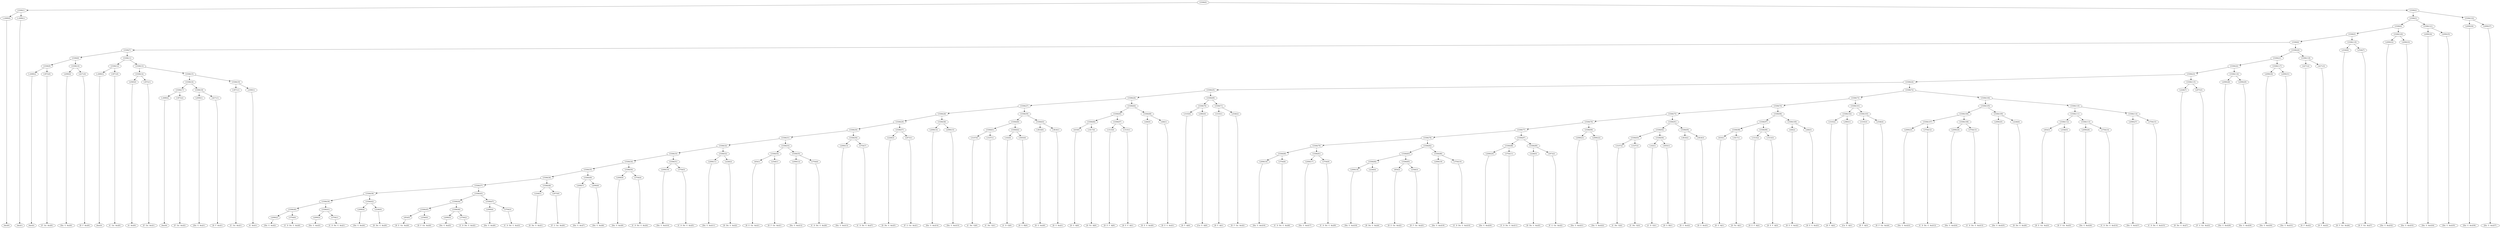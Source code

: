 digraph sample{
"L-2089(0)"->"[Ais](0)"
"L-2089(1)"->"[Ais](1)"
"L5306(1)"->"L-2089(0)"
"L5306(1)"->"L-2089(1)"
"L-2089(2)"->"[Ais](2)"
"L3972(0)"->"[F  Gis  Ais](0)"
"L5306(9)"->"L-2089(2)"
"L5306(9)"->"L3972(0)"
"L2090(0)"->"[Dis  G  Ais](0)"
"L4271(0)"->"[D  F  Ais](0)"
"L5306(10)"->"L2090(0)"
"L5306(10)"->"L4271(0)"
"L5306(8)"->"L5306(9)"
"L5306(8)"->"L5306(10)"
"L-2089(3)"->"[Ais](3)"
"L3971(0)"->"[C  Gis  Ais](0)"
"L5306(12)"->"L-2089(3)"
"L5306(12)"->"L3971(0)"
"L2585(0)"->"[G  Ais](0)"
"L3972(1)"->"[F  Gis  Ais](1)"
"L5306(14)"->"L2585(0)"
"L5306(14)"->"L3972(1)"
"L-2089(4)"->"[Ais](4)"
"L3972(2)"->"[F  Gis  Ais](2)"
"L5306(17)"->"L-2089(4)"
"L5306(17)"->"L3972(2)"
"L2090(1)"->"[Dis  G  Ais](1)"
"L4271(1)"->"[D  F  Ais](1)"
"L5306(18)"->"L2090(1)"
"L5306(18)"->"L4271(1)"
"L5306(16)"->"L5306(17)"
"L5306(16)"->"L5306(18)"
"L3971(1)"->"[C  Gis  Ais](1)"
"L2585(1)"->"[G  Ais](1)"
"L5306(19)"->"L3971(1)"
"L5306(19)"->"L2585(1)"
"L5306(15)"->"L5306(16)"
"L5306(15)"->"L5306(19)"
"L5306(13)"->"L5306(14)"
"L5306(13)"->"L5306(15)"
"L5306(11)"->"L5306(12)"
"L5306(11)"->"L5306(13)"
"L5306(7)"->"L5306(8)"
"L5306(7)"->"L5306(11)"
"L2090(2)"->"[Dis  G  Ais](2)"
"L3704(0)"->"[C  D  Dis  G  Ais](0)"
"L5306(40)"->"L2090(2)"
"L5306(40)"->"L3704(0)"
"L2090(3)"->"[Dis  G  Ais](3)"
"L3704(1)"->"[C  D  Dis  G  Ais](1)"
"L5306(41)"->"L2090(3)"
"L5306(41)"->"L3704(1)"
"L5306(39)"->"L5306(40)"
"L5306(39)"->"L5306(41)"
"L2090(4)"->"[Dis  G  Ais](4)"
"L2246(0)"->"[D  Dis  G  Ais](0)"
"L5306(42)"->"L2090(4)"
"L5306(42)"->"L2246(0)"
"L5306(38)"->"L5306(39)"
"L5306(38)"->"L5306(42)"
"L854(0)"->"[D  E  Gis  Ais](0)"
"L2546(0)"->"[D  F  Gis  Ais](0)"
"L5306(45)"->"L854(0)"
"L5306(45)"->"L2546(0)"
"L2090(5)"->"[Dis  G  Ais](5)"
"L3704(2)"->"[C  D  Dis  G  Ais](2)"
"L5306(46)"->"L2090(5)"
"L5306(46)"->"L3704(2)"
"L5306(44)"->"L5306(45)"
"L5306(44)"->"L5306(46)"
"L2090(6)"->"[Dis  G  Ais](6)"
"L3704(3)"->"[C  D  Dis  G  Ais](3)"
"L5306(47)"->"L2090(6)"
"L5306(47)"->"L3704(3)"
"L5306(43)"->"L5306(44)"
"L5306(43)"->"L5306(47)"
"L5306(37)"->"L5306(38)"
"L5306(37)"->"L5306(43)"
"L2246(1)"->"[D  Dis  G  Ais](1)"
"L2973(0)"->"[F  G  Gis  Ais](0)"
"L5306(48)"->"L2246(1)"
"L5306(48)"->"L2973(0)"
"L5306(36)"->"L5306(37)"
"L5306(36)"->"L5306(48)"
"L2090(7)"->"[Dis  G  Ais](7)"
"L2090(8)"->"[Dis  G  Ais](8)"
"L5306(49)"->"L2090(7)"
"L5306(49)"->"L2090(8)"
"L5306(35)"->"L5306(36)"
"L5306(35)"->"L5306(49)"
"L2090(9)"->"[Dis  G  Ais](9)"
"L3704(4)"->"[C  D  Dis  G  Ais](4)"
"L5306(50)"->"L2090(9)"
"L5306(50)"->"L3704(4)"
"L5306(34)"->"L5306(35)"
"L5306(34)"->"L5306(50)"
"L2090(10)"->"[Dis  G  Ais](10)"
"L3704(5)"->"[C  D  Dis  G  Ais](5)"
"L5306(51)"->"L2090(10)"
"L5306(51)"->"L3704(5)"
"L5306(33)"->"L5306(34)"
"L5306(33)"->"L5306(51)"
"L2090(11)"->"[Dis  G  Ais](11)"
"L2246(2)"->"[D  Dis  G  Ais](2)"
"L5306(52)"->"L2090(11)"
"L5306(52)"->"L2246(2)"
"L5306(32)"->"L5306(33)"
"L5306(32)"->"L5306(52)"
"L854(1)"->"[D  E  Gis  Ais](1)"
"L2546(1)"->"[D  F  Gis  Ais](1)"
"L5306(54)"->"L854(1)"
"L5306(54)"->"L2546(1)"
"L2090(12)"->"[Dis  G  Ais](12)"
"L3704(6)"->"[C  D  Dis  G  Ais](6)"
"L5306(55)"->"L2090(12)"
"L5306(55)"->"L3704(6)"
"L5306(53)"->"L5306(54)"
"L5306(53)"->"L5306(55)"
"L5306(31)"->"L5306(32)"
"L5306(31)"->"L5306(53)"
"L2090(13)"->"[Dis  G  Ais](13)"
"L3704(7)"->"[C  D  Dis  G  Ais](7)"
"L5306(56)"->"L2090(13)"
"L5306(56)"->"L3704(7)"
"L5306(30)"->"L5306(31)"
"L5306(30)"->"L5306(56)"
"L2246(3)"->"[D  Dis  G  Ais](3)"
"L2973(1)"->"[F  G  Gis  Ais](1)"
"L5306(57)"->"L2246(3)"
"L5306(57)"->"L2973(1)"
"L5306(29)"->"L5306(30)"
"L5306(29)"->"L5306(57)"
"L2090(14)"->"[Dis  G  Ais](14)"
"L2090(15)"->"[Dis  G  Ais](15)"
"L5306(58)"->"L2090(14)"
"L5306(58)"->"L2090(15)"
"L5306(28)"->"L5306(29)"
"L5306(28)"->"L5306(58)"
"L3107(0)"->"[C  Dis  G](0)"
"L3107(1)"->"[C  Dis  G](1)"
"L5306(61)"->"L3107(0)"
"L5306(61)"->"L3107(1)"
"L163(0)"->"[C  D  G](0)"
"L3055(0)"->"[D  G  B](0)"
"L5306(62)"->"L163(0)"
"L5306(62)"->"L3055(0)"
"L5306(60)"->"L5306(61)"
"L5306(60)"->"L5306(62)"
"L3818(0)"->"[D  G  Ais](0)"
"L3818(1)"->"[D  G  Ais](1)"
"L5306(63)"->"L3818(0)"
"L5306(63)"->"L3818(1)"
"L5306(59)"->"L5306(60)"
"L5306(59)"->"L5306(63)"
"L5306(27)"->"L5306(28)"
"L5306(27)"->"L5306(59)"
"L819(0)"->"[D  G  A](0)"
"L1817(0)"->"[D  Fis  A](0)"
"L5306(66)"->"L819(0)"
"L5306(66)"->"L1817(0)"
"L1515(0)"->"[D  E  F  A](0)"
"L1515(1)"->"[D  E  F  A](1)"
"L5306(67)"->"L1515(0)"
"L5306(67)"->"L1515(1)"
"L5306(65)"->"L5306(66)"
"L5306(65)"->"L5306(67)"
"L446(0)"->"[D  E  G  Ais](0)"
"L446(1)"->"[D  E  G  Ais](1)"
"L5306(68)"->"L446(0)"
"L5306(68)"->"L446(1)"
"L5306(64)"->"L5306(65)"
"L5306(64)"->"L5306(68)"
"L5306(26)"->"L5306(27)"
"L5306(26)"->"L5306(64)"
"L3103(0)"->"[D  F  A](0)"
"L2983(0)"->"[Cis  E  A](0)"
"L5306(70)"->"L3103(0)"
"L5306(70)"->"L2983(0)"
"L3103(1)"->"[D  F  A](1)"
"L2546(2)"->"[D  F  Gis  Ais](2)"
"L5306(71)"->"L3103(1)"
"L5306(71)"->"L2546(2)"
"L5306(69)"->"L5306(70)"
"L5306(69)"->"L5306(71)"
"L5306(25)"->"L5306(26)"
"L5306(25)"->"L5306(69)"
"L2090(16)"->"[Dis  G  Ais](16)"
"L3704(8)"->"[C  D  Dis  G  Ais](8)"
"L5306(80)"->"L2090(16)"
"L5306(80)"->"L3704(8)"
"L2090(17)"->"[Dis  G  Ais](17)"
"L3704(9)"->"[C  D  Dis  G  Ais](9)"
"L5306(81)"->"L2090(17)"
"L5306(81)"->"L3704(9)"
"L5306(79)"->"L5306(80)"
"L5306(79)"->"L5306(81)"
"L2090(18)"->"[Dis  G  Ais](18)"
"L2246(4)"->"[D  Dis  G  Ais](4)"
"L5306(84)"->"L2090(18)"
"L5306(84)"->"L2246(4)"
"L854(2)"->"[D  E  Gis  Ais](2)"
"L2546(3)"->"[D  F  Gis  Ais](3)"
"L5306(85)"->"L854(2)"
"L5306(85)"->"L2546(3)"
"L5306(83)"->"L5306(84)"
"L5306(83)"->"L5306(85)"
"L2090(19)"->"[Dis  G  Ais](19)"
"L3704(10)"->"[C  D  Dis  G  Ais](10)"
"L5306(86)"->"L2090(19)"
"L5306(86)"->"L3704(10)"
"L5306(82)"->"L5306(83)"
"L5306(82)"->"L5306(86)"
"L5306(78)"->"L5306(79)"
"L5306(78)"->"L5306(82)"
"L2090(20)"->"[Dis  G  Ais](20)"
"L3704(11)"->"[C  D  Dis  G  Ais](11)"
"L5306(88)"->"L2090(20)"
"L5306(88)"->"L3704(11)"
"L2246(5)"->"[D  Dis  G  Ais](5)"
"L2973(2)"->"[F  G  Gis  Ais](2)"
"L5306(89)"->"L2246(5)"
"L5306(89)"->"L2973(2)"
"L5306(87)"->"L5306(88)"
"L5306(87)"->"L5306(89)"
"L5306(77)"->"L5306(78)"
"L5306(77)"->"L5306(87)"
"L2090(21)"->"[Dis  G  Ais](21)"
"L2090(22)"->"[Dis  G  Ais](22)"
"L5306(90)"->"L2090(21)"
"L5306(90)"->"L2090(22)"
"L5306(76)"->"L5306(77)"
"L5306(76)"->"L5306(90)"
"L3107(2)"->"[C  Dis  G](2)"
"L3107(3)"->"[C  Dis  G](3)"
"L5306(93)"->"L3107(2)"
"L5306(93)"->"L3107(3)"
"L163(1)"->"[C  D  G](1)"
"L3055(1)"->"[D  G  B](1)"
"L5306(94)"->"L163(1)"
"L5306(94)"->"L3055(1)"
"L5306(92)"->"L5306(93)"
"L5306(92)"->"L5306(94)"
"L3818(2)"->"[D  G  Ais](2)"
"L3818(3)"->"[D  G  Ais](3)"
"L5306(95)"->"L3818(2)"
"L5306(95)"->"L3818(3)"
"L5306(91)"->"L5306(92)"
"L5306(91)"->"L5306(95)"
"L5306(75)"->"L5306(76)"
"L5306(75)"->"L5306(91)"
"L819(1)"->"[D  G  A](1)"
"L1817(1)"->"[D  Fis  A](1)"
"L5306(98)"->"L819(1)"
"L5306(98)"->"L1817(1)"
"L1515(2)"->"[D  E  F  A](2)"
"L1515(3)"->"[D  E  F  A](3)"
"L5306(99)"->"L1515(2)"
"L5306(99)"->"L1515(3)"
"L5306(97)"->"L5306(98)"
"L5306(97)"->"L5306(99)"
"L446(2)"->"[D  E  G  Ais](2)"
"L446(3)"->"[D  E  G  Ais](3)"
"L5306(100)"->"L446(2)"
"L5306(100)"->"L446(3)"
"L5306(96)"->"L5306(97)"
"L5306(96)"->"L5306(100)"
"L5306(74)"->"L5306(75)"
"L5306(74)"->"L5306(96)"
"L3103(2)"->"[D  F  A](2)"
"L2983(1)"->"[Cis  E  A](1)"
"L5306(102)"->"L3103(2)"
"L5306(102)"->"L2983(1)"
"L3103(3)"->"[D  F  A](3)"
"L2546(4)"->"[D  F  Gis  Ais](4)"
"L5306(103)"->"L3103(3)"
"L5306(103)"->"L2546(4)"
"L5306(101)"->"L5306(102)"
"L5306(101)"->"L5306(103)"
"L5306(73)"->"L5306(74)"
"L5306(73)"->"L5306(101)"
"L2090(23)"->"[Dis  G  Ais](23)"
"L3704(12)"->"[C  D  Dis  G  Ais](12)"
"L5306(107)"->"L2090(23)"
"L5306(107)"->"L3704(12)"
"L2090(24)"->"[Dis  G  Ais](24)"
"L3704(13)"->"[C  D  Dis  G  Ais](13)"
"L5306(108)"->"L2090(24)"
"L5306(108)"->"L3704(13)"
"L5306(106)"->"L5306(107)"
"L5306(106)"->"L5306(108)"
"L2090(25)"->"[Dis  G  Ais](25)"
"L2246(6)"->"[D  Dis  G  Ais](6)"
"L5306(109)"->"L2090(25)"
"L5306(109)"->"L2246(6)"
"L5306(105)"->"L5306(106)"
"L5306(105)"->"L5306(109)"
"L854(3)"->"[D  E  Gis  Ais](3)"
"L2546(5)"->"[D  F  Gis  Ais](5)"
"L5306(112)"->"L854(3)"
"L5306(112)"->"L2546(5)"
"L2090(26)"->"[Dis  G  Ais](26)"
"L3704(14)"->"[C  D  Dis  G  Ais](14)"
"L5306(113)"->"L2090(26)"
"L5306(113)"->"L3704(14)"
"L5306(111)"->"L5306(112)"
"L5306(111)"->"L5306(113)"
"L2090(27)"->"[Dis  G  Ais](27)"
"L3704(15)"->"[C  D  Dis  G  Ais](15)"
"L5306(114)"->"L2090(27)"
"L5306(114)"->"L3704(15)"
"L5306(110)"->"L5306(111)"
"L5306(110)"->"L5306(114)"
"L5306(104)"->"L5306(105)"
"L5306(104)"->"L5306(110)"
"L5306(72)"->"L5306(73)"
"L5306(72)"->"L5306(104)"
"L5306(24)"->"L5306(25)"
"L5306(24)"->"L5306(72)"
"L2246(7)"->"[D  Dis  G  Ais](7)"
"L2973(3)"->"[F  G  Gis  Ais](3)"
"L5306(115)"->"L2246(7)"
"L5306(115)"->"L2973(3)"
"L5306(23)"->"L5306(24)"
"L5306(23)"->"L5306(115)"
"L2090(28)"->"[Dis  G  Ais](28)"
"L2090(29)"->"[Dis  G  Ais](29)"
"L5306(116)"->"L2090(28)"
"L5306(116)"->"L2090(29)"
"L5306(22)"->"L5306(23)"
"L5306(22)"->"L5306(116)"
"L2090(30)"->"[Dis  G  Ais](30)"
"L2090(31)"->"[Dis  G  Ais](31)"
"L5306(117)"->"L2090(30)"
"L5306(117)"->"L2090(31)"
"L5306(21)"->"L5306(22)"
"L5306(21)"->"L5306(117)"
"L4271(2)"->"[D  F  Ais](2)"
"L4271(3)"->"[D  F  Ais](3)"
"L5306(118)"->"L4271(2)"
"L5306(118)"->"L4271(3)"
"L5306(20)"->"L5306(21)"
"L5306(20)"->"L5306(118)"
"L5306(6)"->"L5306(7)"
"L5306(6)"->"L5306(20)"
"L2546(6)"->"[D  F  Gis  Ais](6)"
"L2546(7)"->"[D  F  Gis  Ais](7)"
"L5306(119)"->"L2546(6)"
"L5306(119)"->"L2546(7)"
"L5306(5)"->"L5306(6)"
"L5306(5)"->"L5306(119)"
"L2090(32)"->"[Dis  G  Ais](32)"
"L2090(33)"->"[Dis  G  Ais](33)"
"L5306(120)"->"L2090(32)"
"L5306(120)"->"L2090(33)"
"L5306(4)"->"L5306(5)"
"L5306(4)"->"L5306(120)"
"L2090(34)"->"[Dis  G  Ais](34)"
"L2090(35)"->"[Dis  G  Ais](35)"
"L5306(121)"->"L2090(34)"
"L5306(121)"->"L2090(35)"
"L5306(3)"->"L5306(4)"
"L5306(3)"->"L5306(121)"
"L2090(36)"->"[Dis  G  Ais](36)"
"L2090(37)"->"[Dis  G  Ais](37)"
"L5306(122)"->"L2090(36)"
"L5306(122)"->"L2090(37)"
"L5306(2)"->"L5306(3)"
"L5306(2)"->"L5306(122)"
"L5306(0)"->"L5306(1)"
"L5306(0)"->"L5306(2)"
{rank = min; "L5306(0)"}
{rank = same; "L5306(1)"; "L5306(2)";}
{rank = same; "L-2089(0)"; "L-2089(1)"; "L5306(3)"; "L5306(122)";}
{rank = same; "L5306(4)"; "L5306(121)"; "L2090(36)"; "L2090(37)";}
{rank = same; "L5306(5)"; "L5306(120)"; "L2090(34)"; "L2090(35)";}
{rank = same; "L5306(6)"; "L5306(119)"; "L2090(32)"; "L2090(33)";}
{rank = same; "L5306(7)"; "L5306(20)"; "L2546(6)"; "L2546(7)";}
{rank = same; "L5306(8)"; "L5306(11)"; "L5306(21)"; "L5306(118)";}
{rank = same; "L5306(9)"; "L5306(10)"; "L5306(12)"; "L5306(13)"; "L5306(22)"; "L5306(117)"; "L4271(2)"; "L4271(3)";}
{rank = same; "L-2089(2)"; "L3972(0)"; "L2090(0)"; "L4271(0)"; "L-2089(3)"; "L3971(0)"; "L5306(14)"; "L5306(15)"; "L5306(23)"; "L5306(116)"; "L2090(30)"; "L2090(31)";}
{rank = same; "L2585(0)"; "L3972(1)"; "L5306(16)"; "L5306(19)"; "L5306(24)"; "L5306(115)"; "L2090(28)"; "L2090(29)";}
{rank = same; "L5306(17)"; "L5306(18)"; "L3971(1)"; "L2585(1)"; "L5306(25)"; "L5306(72)"; "L2246(7)"; "L2973(3)";}
{rank = same; "L-2089(4)"; "L3972(2)"; "L2090(1)"; "L4271(1)"; "L5306(26)"; "L5306(69)"; "L5306(73)"; "L5306(104)";}
{rank = same; "L5306(27)"; "L5306(64)"; "L5306(70)"; "L5306(71)"; "L5306(74)"; "L5306(101)"; "L5306(105)"; "L5306(110)";}
{rank = same; "L5306(28)"; "L5306(59)"; "L5306(65)"; "L5306(68)"; "L3103(0)"; "L2983(0)"; "L3103(1)"; "L2546(2)"; "L5306(75)"; "L5306(96)"; "L5306(102)"; "L5306(103)"; "L5306(106)"; "L5306(109)"; "L5306(111)"; "L5306(114)";}
{rank = same; "L5306(29)"; "L5306(58)"; "L5306(60)"; "L5306(63)"; "L5306(66)"; "L5306(67)"; "L446(0)"; "L446(1)"; "L5306(76)"; "L5306(91)"; "L5306(97)"; "L5306(100)"; "L3103(2)"; "L2983(1)"; "L3103(3)"; "L2546(4)"; "L5306(107)"; "L5306(108)"; "L2090(25)"; "L2246(6)"; "L5306(112)"; "L5306(113)"; "L2090(27)"; "L3704(15)";}
{rank = same; "L5306(30)"; "L5306(57)"; "L2090(14)"; "L2090(15)"; "L5306(61)"; "L5306(62)"; "L3818(0)"; "L3818(1)"; "L819(0)"; "L1817(0)"; "L1515(0)"; "L1515(1)"; "L5306(77)"; "L5306(90)"; "L5306(92)"; "L5306(95)"; "L5306(98)"; "L5306(99)"; "L446(2)"; "L446(3)"; "L2090(23)"; "L3704(12)"; "L2090(24)"; "L3704(13)"; "L854(3)"; "L2546(5)"; "L2090(26)"; "L3704(14)";}
{rank = same; "L5306(31)"; "L5306(56)"; "L2246(3)"; "L2973(1)"; "L3107(0)"; "L3107(1)"; "L163(0)"; "L3055(0)"; "L5306(78)"; "L5306(87)"; "L2090(21)"; "L2090(22)"; "L5306(93)"; "L5306(94)"; "L3818(2)"; "L3818(3)"; "L819(1)"; "L1817(1)"; "L1515(2)"; "L1515(3)";}
{rank = same; "L5306(32)"; "L5306(53)"; "L2090(13)"; "L3704(7)"; "L5306(79)"; "L5306(82)"; "L5306(88)"; "L5306(89)"; "L3107(2)"; "L3107(3)"; "L163(1)"; "L3055(1)";}
{rank = same; "L5306(33)"; "L5306(52)"; "L5306(54)"; "L5306(55)"; "L5306(80)"; "L5306(81)"; "L5306(83)"; "L5306(86)"; "L2090(20)"; "L3704(11)"; "L2246(5)"; "L2973(2)";}
{rank = same; "L5306(34)"; "L5306(51)"; "L2090(11)"; "L2246(2)"; "L854(1)"; "L2546(1)"; "L2090(12)"; "L3704(6)"; "L2090(16)"; "L3704(8)"; "L2090(17)"; "L3704(9)"; "L5306(84)"; "L5306(85)"; "L2090(19)"; "L3704(10)";}
{rank = same; "L5306(35)"; "L5306(50)"; "L2090(10)"; "L3704(5)"; "L2090(18)"; "L2246(4)"; "L854(2)"; "L2546(3)";}
{rank = same; "L5306(36)"; "L5306(49)"; "L2090(9)"; "L3704(4)";}
{rank = same; "L5306(37)"; "L5306(48)"; "L2090(7)"; "L2090(8)";}
{rank = same; "L5306(38)"; "L5306(43)"; "L2246(1)"; "L2973(0)";}
{rank = same; "L5306(39)"; "L5306(42)"; "L5306(44)"; "L5306(47)";}
{rank = same; "L5306(40)"; "L5306(41)"; "L2090(4)"; "L2246(0)"; "L5306(45)"; "L5306(46)"; "L2090(6)"; "L3704(3)";}
{rank = same; "L2090(2)"; "L3704(0)"; "L2090(3)"; "L3704(1)"; "L854(0)"; "L2546(0)"; "L2090(5)"; "L3704(2)";}
{rank = max; "[Ais](0)"; "[Ais](1)"; "[Ais](2)"; "[Ais](3)"; "[Ais](4)"; "[C  D  Dis  G  Ais](0)"; "[C  D  Dis  G  Ais](1)"; "[C  D  Dis  G  Ais](10)"; "[C  D  Dis  G  Ais](11)"; "[C  D  Dis  G  Ais](12)"; "[C  D  Dis  G  Ais](13)"; "[C  D  Dis  G  Ais](14)"; "[C  D  Dis  G  Ais](15)"; "[C  D  Dis  G  Ais](2)"; "[C  D  Dis  G  Ais](3)"; "[C  D  Dis  G  Ais](4)"; "[C  D  Dis  G  Ais](5)"; "[C  D  Dis  G  Ais](6)"; "[C  D  Dis  G  Ais](7)"; "[C  D  Dis  G  Ais](8)"; "[C  D  Dis  G  Ais](9)"; "[C  D  G](0)"; "[C  D  G](1)"; "[C  Dis  G](0)"; "[C  Dis  G](1)"; "[C  Dis  G](2)"; "[C  Dis  G](3)"; "[C  Gis  Ais](0)"; "[C  Gis  Ais](1)"; "[Cis  E  A](0)"; "[Cis  E  A](1)"; "[D  Dis  G  Ais](0)"; "[D  Dis  G  Ais](1)"; "[D  Dis  G  Ais](2)"; "[D  Dis  G  Ais](3)"; "[D  Dis  G  Ais](4)"; "[D  Dis  G  Ais](5)"; "[D  Dis  G  Ais](6)"; "[D  Dis  G  Ais](7)"; "[D  E  F  A](0)"; "[D  E  F  A](1)"; "[D  E  F  A](2)"; "[D  E  F  A](3)"; "[D  E  G  Ais](0)"; "[D  E  G  Ais](1)"; "[D  E  G  Ais](2)"; "[D  E  G  Ais](3)"; "[D  E  Gis  Ais](0)"; "[D  E  Gis  Ais](1)"; "[D  E  Gis  Ais](2)"; "[D  E  Gis  Ais](3)"; "[D  F  A](0)"; "[D  F  A](1)"; "[D  F  A](2)"; "[D  F  A](3)"; "[D  F  Ais](0)"; "[D  F  Ais](1)"; "[D  F  Ais](2)"; "[D  F  Ais](3)"; "[D  F  Gis  Ais](0)"; "[D  F  Gis  Ais](1)"; "[D  F  Gis  Ais](2)"; "[D  F  Gis  Ais](3)"; "[D  F  Gis  Ais](4)"; "[D  F  Gis  Ais](5)"; "[D  F  Gis  Ais](6)"; "[D  F  Gis  Ais](7)"; "[D  Fis  A](0)"; "[D  Fis  A](1)"; "[D  G  A](0)"; "[D  G  A](1)"; "[D  G  Ais](0)"; "[D  G  Ais](1)"; "[D  G  Ais](2)"; "[D  G  Ais](3)"; "[D  G  B](0)"; "[D  G  B](1)"; "[Dis  G  Ais](0)"; "[Dis  G  Ais](1)"; "[Dis  G  Ais](10)"; "[Dis  G  Ais](11)"; "[Dis  G  Ais](12)"; "[Dis  G  Ais](13)"; "[Dis  G  Ais](14)"; "[Dis  G  Ais](15)"; "[Dis  G  Ais](16)"; "[Dis  G  Ais](17)"; "[Dis  G  Ais](18)"; "[Dis  G  Ais](19)"; "[Dis  G  Ais](2)"; "[Dis  G  Ais](20)"; "[Dis  G  Ais](21)"; "[Dis  G  Ais](22)"; "[Dis  G  Ais](23)"; "[Dis  G  Ais](24)"; "[Dis  G  Ais](25)"; "[Dis  G  Ais](26)"; "[Dis  G  Ais](27)"; "[Dis  G  Ais](28)"; "[Dis  G  Ais](29)"; "[Dis  G  Ais](3)"; "[Dis  G  Ais](30)"; "[Dis  G  Ais](31)"; "[Dis  G  Ais](32)"; "[Dis  G  Ais](33)"; "[Dis  G  Ais](34)"; "[Dis  G  Ais](35)"; "[Dis  G  Ais](36)"; "[Dis  G  Ais](37)"; "[Dis  G  Ais](4)"; "[Dis  G  Ais](5)"; "[Dis  G  Ais](6)"; "[Dis  G  Ais](7)"; "[Dis  G  Ais](8)"; "[Dis  G  Ais](9)"; "[F  G  Gis  Ais](0)"; "[F  G  Gis  Ais](1)"; "[F  G  Gis  Ais](2)"; "[F  G  Gis  Ais](3)"; "[F  Gis  Ais](0)"; "[F  Gis  Ais](1)"; "[F  Gis  Ais](2)"; "[G  Ais](0)"; "[G  Ais](1)";}
}
